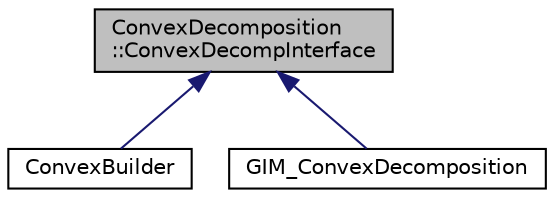 digraph "ConvexDecomposition::ConvexDecompInterface"
{
  edge [fontname="Helvetica",fontsize="10",labelfontname="Helvetica",labelfontsize="10"];
  node [fontname="Helvetica",fontsize="10",shape=record];
  Node1 [label="ConvexDecomposition\l::ConvexDecompInterface",height=0.2,width=0.4,color="black", fillcolor="grey75", style="filled", fontcolor="black"];
  Node1 -> Node2 [dir="back",color="midnightblue",fontsize="10",style="solid",fontname="Helvetica"];
  Node2 [label="ConvexBuilder",height=0.2,width=0.4,color="black", fillcolor="white", style="filled",URL="$class_convex_builder.html"];
  Node1 -> Node3 [dir="back",color="midnightblue",fontsize="10",style="solid",fontname="Helvetica"];
  Node3 [label="GIM_ConvexDecomposition",height=0.2,width=0.4,color="black", fillcolor="white", style="filled",URL="$class_g_i_m___convex_decomposition.html"];
}
